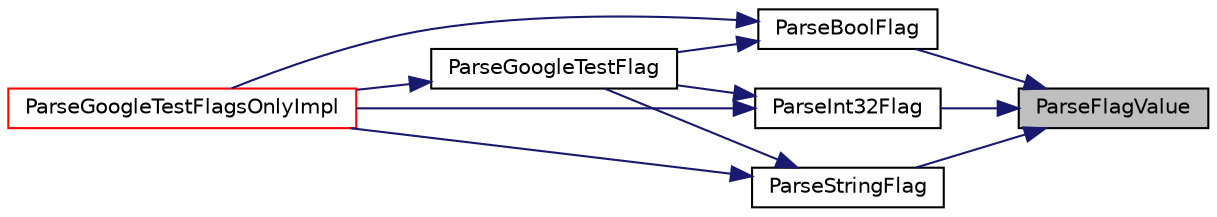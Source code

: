 digraph "ParseFlagValue"
{
 // INTERACTIVE_SVG=YES
 // LATEX_PDF_SIZE
  bgcolor="transparent";
  edge [fontname="Helvetica",fontsize="10",labelfontname="Helvetica",labelfontsize="10"];
  node [fontname="Helvetica",fontsize="10",shape=record];
  rankdir="RL";
  Node1 [label="ParseFlagValue",height=0.2,width=0.4,color="black", fillcolor="grey75", style="filled", fontcolor="black",tooltip=" "];
  Node1 -> Node2 [dir="back",color="midnightblue",fontsize="10",style="solid",fontname="Helvetica"];
  Node2 [label="ParseBoolFlag",height=0.2,width=0.4,color="black",URL="$d0/da7/namespacetesting_1_1internal_ada3b98e7cfe93f4ba2053c470d9e3e51.html#ada3b98e7cfe93f4ba2053c470d9e3e51",tooltip=" "];
  Node2 -> Node3 [dir="back",color="midnightblue",fontsize="10",style="solid",fontname="Helvetica"];
  Node3 [label="ParseGoogleTestFlag",height=0.2,width=0.4,color="black",URL="$d0/da7/namespacetesting_1_1internal_afccff08aa2b1ede0dd32c1364a5dee42.html#afccff08aa2b1ede0dd32c1364a5dee42",tooltip=" "];
  Node3 -> Node4 [dir="back",color="midnightblue",fontsize="10",style="solid",fontname="Helvetica"];
  Node4 [label="ParseGoogleTestFlagsOnlyImpl",height=0.2,width=0.4,color="red",URL="$d0/da7/namespacetesting_1_1internal_ae4c46ce8c3d016848fff52cc5133f2ac.html#ae4c46ce8c3d016848fff52cc5133f2ac",tooltip=" "];
  Node2 -> Node4 [dir="back",color="midnightblue",fontsize="10",style="solid",fontname="Helvetica"];
  Node1 -> Node9 [dir="back",color="midnightblue",fontsize="10",style="solid",fontname="Helvetica"];
  Node9 [label="ParseInt32Flag",height=0.2,width=0.4,color="black",URL="$d0/da7/namespacetesting_1_1internal_a082f2d6b59adc025b035b2c51b0fc47e.html#a082f2d6b59adc025b035b2c51b0fc47e",tooltip=" "];
  Node9 -> Node3 [dir="back",color="midnightblue",fontsize="10",style="solid",fontname="Helvetica"];
  Node9 -> Node4 [dir="back",color="midnightblue",fontsize="10",style="solid",fontname="Helvetica"];
  Node1 -> Node10 [dir="back",color="midnightblue",fontsize="10",style="solid",fontname="Helvetica"];
  Node10 [label="ParseStringFlag",height=0.2,width=0.4,color="black",URL="$d0/da7/namespacetesting_1_1internal_aa4ce312efaaf7a97aac2303173afe021.html#aa4ce312efaaf7a97aac2303173afe021",tooltip=" "];
  Node10 -> Node3 [dir="back",color="midnightblue",fontsize="10",style="solid",fontname="Helvetica"];
  Node10 -> Node4 [dir="back",color="midnightblue",fontsize="10",style="solid",fontname="Helvetica"];
}
